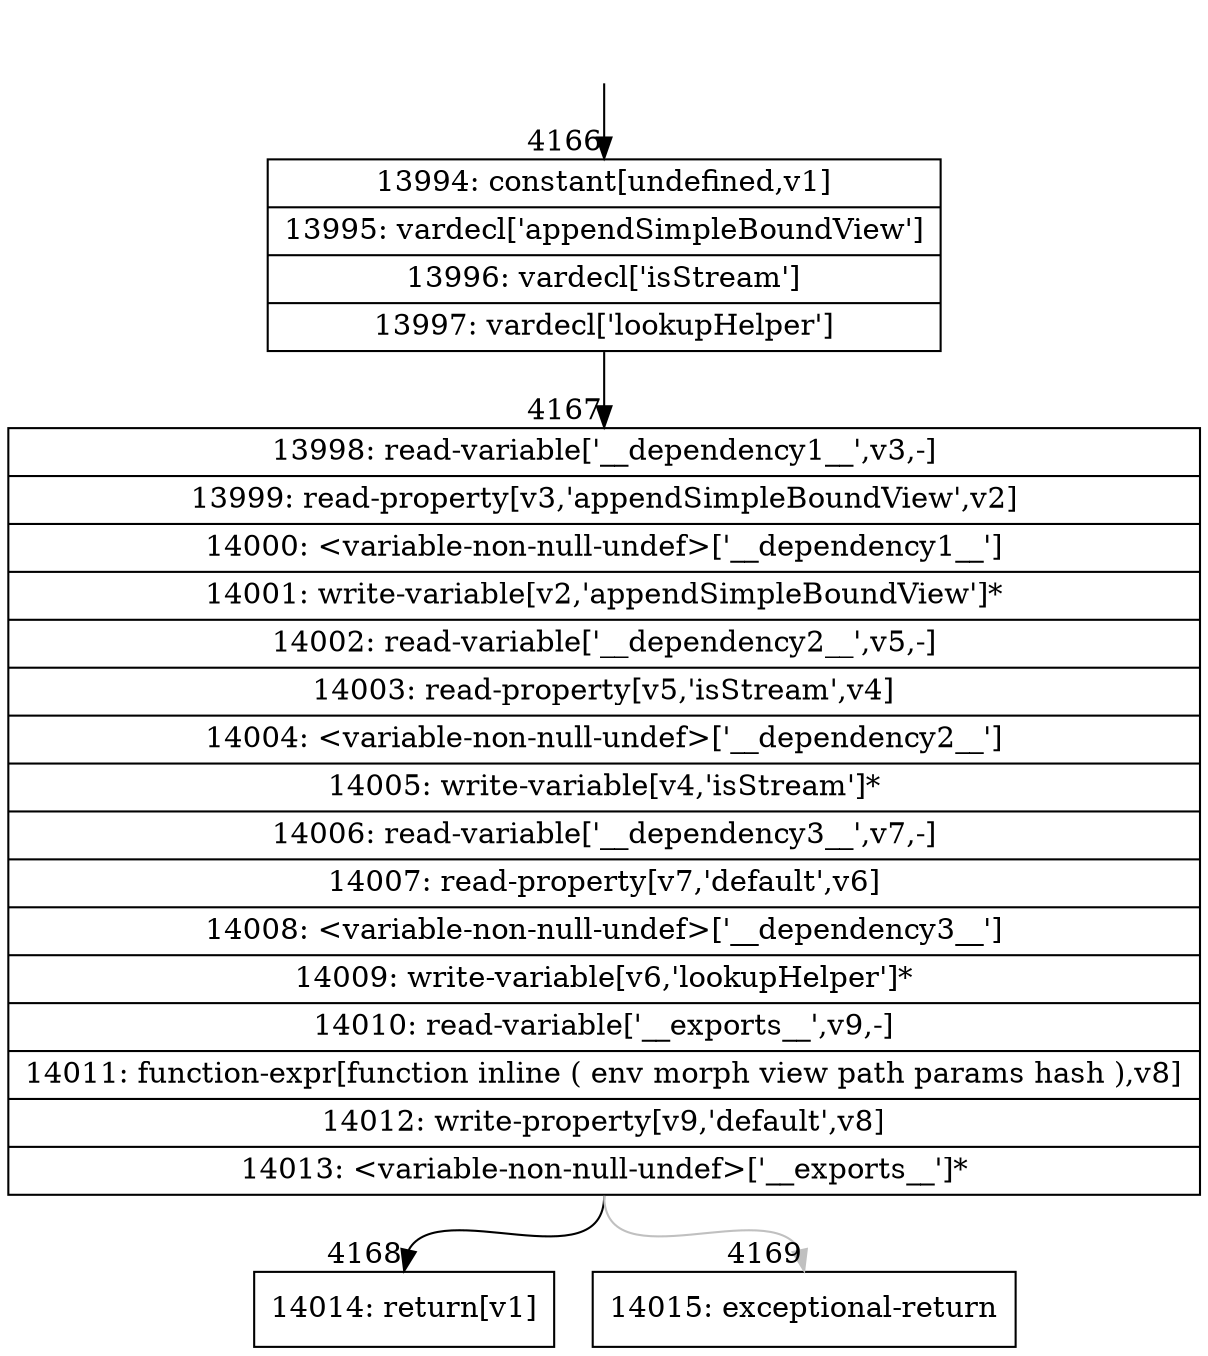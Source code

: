 digraph {
rankdir="TD"
BB_entry330[shape=none,label=""];
BB_entry330 -> BB4166 [tailport=s, headport=n, headlabel="    4166"]
BB4166 [shape=record label="{13994: constant[undefined,v1]|13995: vardecl['appendSimpleBoundView']|13996: vardecl['isStream']|13997: vardecl['lookupHelper']}" ] 
BB4166 -> BB4167 [tailport=s, headport=n, headlabel="      4167"]
BB4167 [shape=record label="{13998: read-variable['__dependency1__',v3,-]|13999: read-property[v3,'appendSimpleBoundView',v2]|14000: \<variable-non-null-undef\>['__dependency1__']|14001: write-variable[v2,'appendSimpleBoundView']*|14002: read-variable['__dependency2__',v5,-]|14003: read-property[v5,'isStream',v4]|14004: \<variable-non-null-undef\>['__dependency2__']|14005: write-variable[v4,'isStream']*|14006: read-variable['__dependency3__',v7,-]|14007: read-property[v7,'default',v6]|14008: \<variable-non-null-undef\>['__dependency3__']|14009: write-variable[v6,'lookupHelper']*|14010: read-variable['__exports__',v9,-]|14011: function-expr[function inline ( env morph view path params hash ),v8]|14012: write-property[v9,'default',v8]|14013: \<variable-non-null-undef\>['__exports__']*}" ] 
BB4167 -> BB4168 [tailport=s, headport=n, headlabel="      4168"]
BB4167 -> BB4169 [tailport=s, headport=n, color=gray, headlabel="      4169"]
BB4168 [shape=record label="{14014: return[v1]}" ] 
BB4169 [shape=record label="{14015: exceptional-return}" ] 
//#$~ 7953
}
